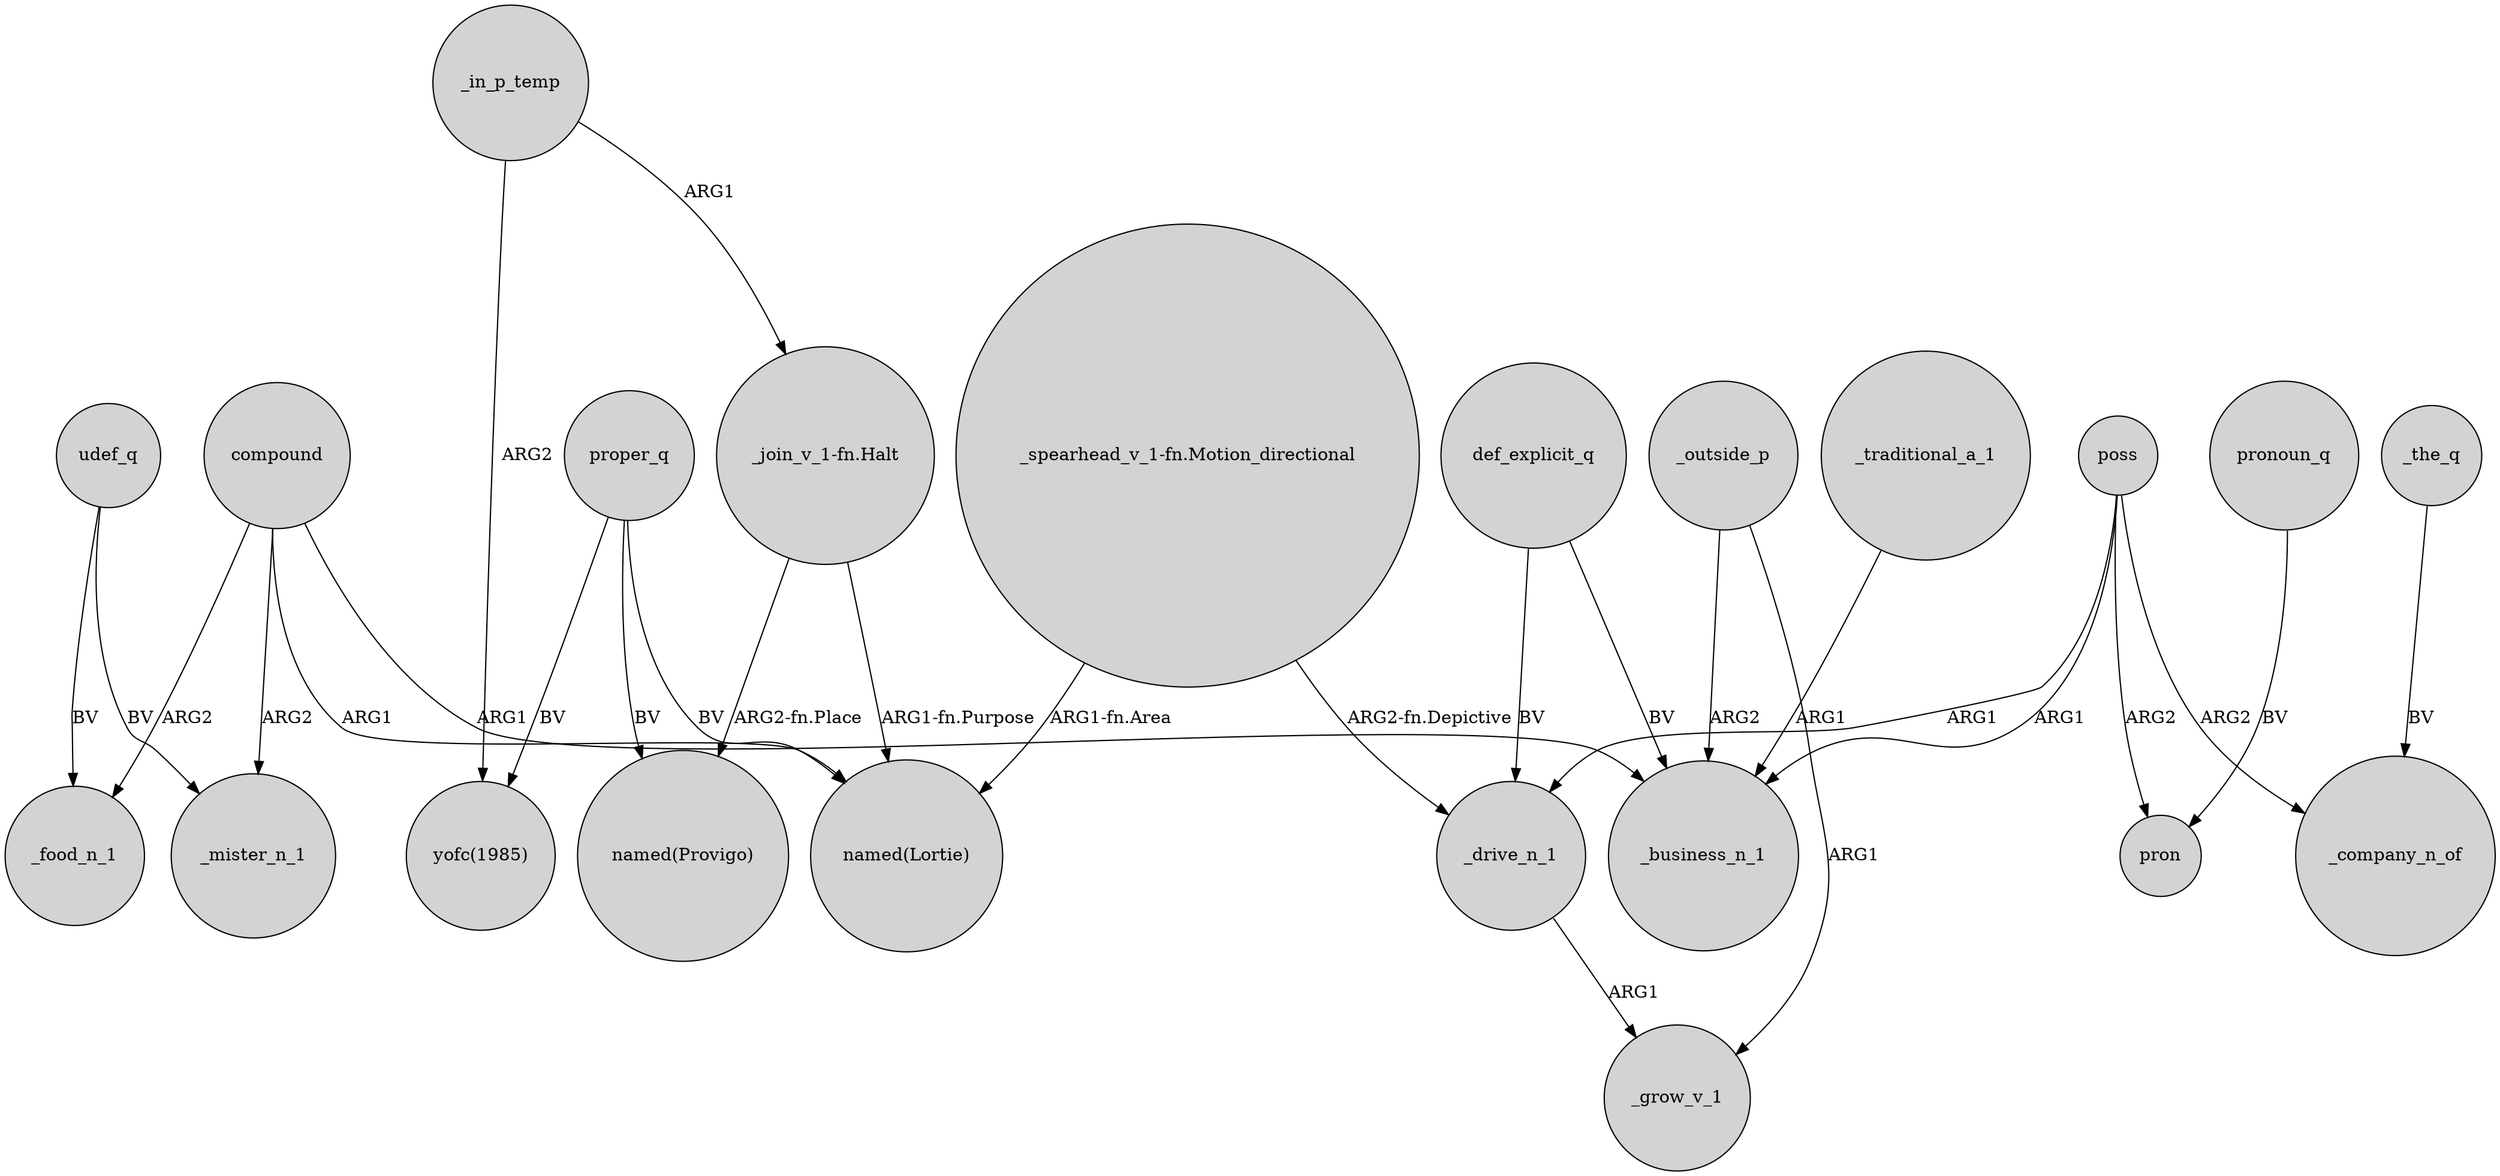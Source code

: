 digraph {
	node [shape=circle style=filled]
	def_explicit_q -> _business_n_1 [label=BV]
	compound -> _mister_n_1 [label=ARG2]
	poss -> _drive_n_1 [label=ARG1]
	proper_q -> "yofc(1985)" [label=BV]
	poss -> _business_n_1 [label=ARG1]
	_traditional_a_1 -> _business_n_1 [label=ARG1]
	_outside_p -> _grow_v_1 [label=ARG1]
	_outside_p -> _business_n_1 [label=ARG2]
	_in_p_temp -> "_join_v_1-fn.Halt" [label=ARG1]
	proper_q -> "named(Lortie)" [label=BV]
	"_spearhead_v_1-fn.Motion_directional" -> _drive_n_1 [label="ARG2-fn.Depictive"]
	"_spearhead_v_1-fn.Motion_directional" -> "named(Lortie)" [label="ARG1-fn.Area"]
	compound -> "named(Lortie)" [label=ARG1]
	"_join_v_1-fn.Halt" -> "named(Provigo)" [label="ARG2-fn.Place"]
	udef_q -> _mister_n_1 [label=BV]
	pronoun_q -> pron [label=BV]
	poss -> pron [label=ARG2]
	poss -> _company_n_of [label=ARG2]
	compound -> _food_n_1 [label=ARG2]
	udef_q -> _food_n_1 [label=BV]
	_in_p_temp -> "yofc(1985)" [label=ARG2]
	proper_q -> "named(Provigo)" [label=BV]
	def_explicit_q -> _drive_n_1 [label=BV]
	"_join_v_1-fn.Halt" -> "named(Lortie)" [label="ARG1-fn.Purpose"]
	_drive_n_1 -> _grow_v_1 [label=ARG1]
	compound -> _business_n_1 [label=ARG1]
	_the_q -> _company_n_of [label=BV]
}
